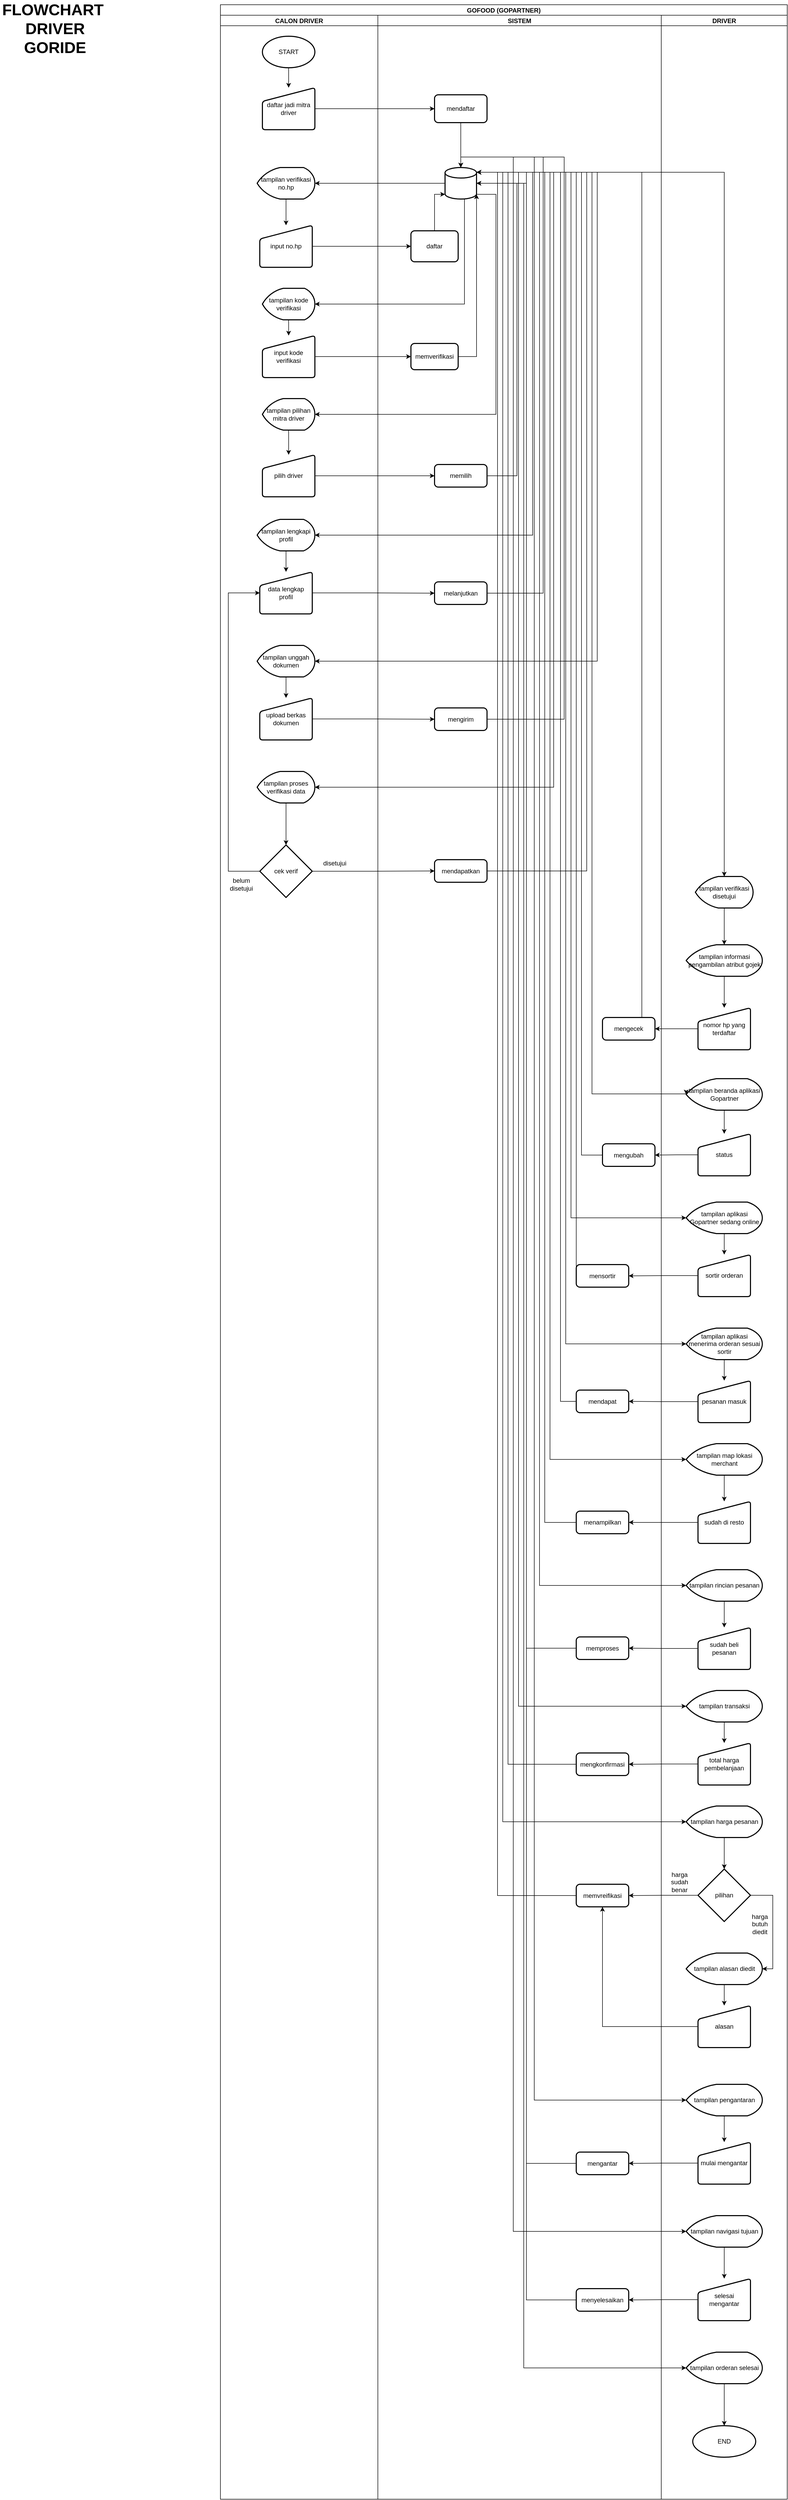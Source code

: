 <mxfile version="16.1.2" type="device"><diagram id="CfgPwhsb7QWg3WAqWouS" name="Page-1"><mxGraphModel dx="4096" dy="2512" grid="1" gridSize="10" guides="1" tooltips="1" connect="1" arrows="1" fold="1" page="1" pageScale="1" pageWidth="3300" pageHeight="4681" math="0" shadow="0"><root><mxCell id="0"/><mxCell id="1" parent="0"/><mxCell id="-7aNDHKkigIJopnCpvLP-1" value="FLOWCHART&amp;nbsp; DRIVER GORIDE" style="text;html=1;strokeColor=none;fillColor=none;align=center;verticalAlign=middle;whiteSpace=wrap;rounded=0;fontSize=30;fontStyle=1" parent="1" vertex="1"><mxGeometry x="30" y="30" width="210" height="90" as="geometry"/></mxCell><mxCell id="-7aNDHKkigIJopnCpvLP-2" value="GOFOOD (GOPARTNER)" style="swimlane;childLayout=stackLayout;resizeParent=1;resizeParentMax=0;startSize=20;" parent="1" vertex="1"><mxGeometry x="450" y="30" width="1080" height="4750" as="geometry"/></mxCell><mxCell id="-7aNDHKkigIJopnCpvLP-3" value="CALON DRIVER" style="swimlane;startSize=20;" parent="-7aNDHKkigIJopnCpvLP-2" vertex="1"><mxGeometry y="20" width="300" height="4730" as="geometry"/></mxCell><mxCell id="-7aNDHKkigIJopnCpvLP-4" style="edgeStyle=orthogonalEdgeStyle;rounded=0;orthogonalLoop=1;jettySize=auto;html=1;exitX=0.5;exitY=1;exitDx=0;exitDy=0;exitPerimeter=0;entryX=0.5;entryY=0;entryDx=0;entryDy=0;" parent="-7aNDHKkigIJopnCpvLP-3" source="-7aNDHKkigIJopnCpvLP-5" target="-7aNDHKkigIJopnCpvLP-6" edge="1"><mxGeometry relative="1" as="geometry"/></mxCell><mxCell id="-7aNDHKkigIJopnCpvLP-5" value="START" style="strokeWidth=2;html=1;shape=mxgraph.flowchart.start_1;whiteSpace=wrap;" parent="-7aNDHKkigIJopnCpvLP-3" vertex="1"><mxGeometry x="80" y="40" width="100" height="60" as="geometry"/></mxCell><mxCell id="-7aNDHKkigIJopnCpvLP-6" value="daftar jadi mitra driver" style="html=1;strokeWidth=2;shape=manualInput;whiteSpace=wrap;rounded=1;size=26;arcSize=11;" parent="-7aNDHKkigIJopnCpvLP-3" vertex="1"><mxGeometry x="80" y="138" width="100" height="80" as="geometry"/></mxCell><mxCell id="-7aNDHKkigIJopnCpvLP-7" style="edgeStyle=orthogonalEdgeStyle;rounded=0;orthogonalLoop=1;jettySize=auto;html=1;exitX=0.5;exitY=1;exitDx=0;exitDy=0;exitPerimeter=0;entryX=0.5;entryY=0;entryDx=0;entryDy=0;" parent="-7aNDHKkigIJopnCpvLP-3" source="-7aNDHKkigIJopnCpvLP-8" target="-7aNDHKkigIJopnCpvLP-9" edge="1"><mxGeometry relative="1" as="geometry"/></mxCell><mxCell id="-7aNDHKkigIJopnCpvLP-8" value="tampilan verifikasi no.hp" style="strokeWidth=2;html=1;shape=mxgraph.flowchart.display;whiteSpace=wrap;" parent="-7aNDHKkigIJopnCpvLP-3" vertex="1"><mxGeometry x="70" y="290" width="110" height="60" as="geometry"/></mxCell><mxCell id="-7aNDHKkigIJopnCpvLP-9" value="input no.hp" style="html=1;strokeWidth=2;shape=manualInput;whiteSpace=wrap;rounded=1;size=26;arcSize=11;" parent="-7aNDHKkigIJopnCpvLP-3" vertex="1"><mxGeometry x="75" y="400" width="100" height="80" as="geometry"/></mxCell><mxCell id="-7aNDHKkigIJopnCpvLP-10" style="edgeStyle=orthogonalEdgeStyle;rounded=0;orthogonalLoop=1;jettySize=auto;html=1;exitX=0.5;exitY=1;exitDx=0;exitDy=0;exitPerimeter=0;entryX=0.5;entryY=0;entryDx=0;entryDy=0;" parent="-7aNDHKkigIJopnCpvLP-3" source="-7aNDHKkigIJopnCpvLP-11" target="-7aNDHKkigIJopnCpvLP-12" edge="1"><mxGeometry relative="1" as="geometry"/></mxCell><mxCell id="-7aNDHKkigIJopnCpvLP-11" value="tampilan kode verifikasi" style="strokeWidth=2;html=1;shape=mxgraph.flowchart.display;whiteSpace=wrap;" parent="-7aNDHKkigIJopnCpvLP-3" vertex="1"><mxGeometry x="80" y="520" width="100" height="60" as="geometry"/></mxCell><mxCell id="-7aNDHKkigIJopnCpvLP-12" value="input kode verifikasi" style="html=1;strokeWidth=2;shape=manualInput;whiteSpace=wrap;rounded=1;size=26;arcSize=11;" parent="-7aNDHKkigIJopnCpvLP-3" vertex="1"><mxGeometry x="80" y="610" width="100" height="80" as="geometry"/></mxCell><mxCell id="-7aNDHKkigIJopnCpvLP-13" style="edgeStyle=orthogonalEdgeStyle;rounded=0;orthogonalLoop=1;jettySize=auto;html=1;exitX=0.5;exitY=1;exitDx=0;exitDy=0;exitPerimeter=0;entryX=0.5;entryY=0;entryDx=0;entryDy=0;" parent="-7aNDHKkigIJopnCpvLP-3" source="-7aNDHKkigIJopnCpvLP-14" target="-7aNDHKkigIJopnCpvLP-15" edge="1"><mxGeometry relative="1" as="geometry"/></mxCell><mxCell id="-7aNDHKkigIJopnCpvLP-14" value="tampilan pilihan mitra driver" style="strokeWidth=2;html=1;shape=mxgraph.flowchart.display;whiteSpace=wrap;" parent="-7aNDHKkigIJopnCpvLP-3" vertex="1"><mxGeometry x="80" y="730" width="100" height="60" as="geometry"/></mxCell><mxCell id="-7aNDHKkigIJopnCpvLP-15" value="pilih driver" style="html=1;strokeWidth=2;shape=manualInput;whiteSpace=wrap;rounded=1;size=26;arcSize=11;" parent="-7aNDHKkigIJopnCpvLP-3" vertex="1"><mxGeometry x="80" y="837" width="100" height="80" as="geometry"/></mxCell><mxCell id="-7aNDHKkigIJopnCpvLP-16" style="edgeStyle=orthogonalEdgeStyle;rounded=0;orthogonalLoop=1;jettySize=auto;html=1;exitX=0.5;exitY=1;exitDx=0;exitDy=0;exitPerimeter=0;entryX=0.5;entryY=0;entryDx=0;entryDy=0;" parent="-7aNDHKkigIJopnCpvLP-3" source="-7aNDHKkigIJopnCpvLP-17" target="-7aNDHKkigIJopnCpvLP-18" edge="1"><mxGeometry relative="1" as="geometry"/></mxCell><mxCell id="-7aNDHKkigIJopnCpvLP-17" value="tampilan lengkapi profil" style="strokeWidth=2;html=1;shape=mxgraph.flowchart.display;whiteSpace=wrap;" parent="-7aNDHKkigIJopnCpvLP-3" vertex="1"><mxGeometry x="70" y="960" width="110" height="60" as="geometry"/></mxCell><mxCell id="-7aNDHKkigIJopnCpvLP-18" value="data lengkap profil" style="html=1;strokeWidth=2;shape=manualInput;whiteSpace=wrap;rounded=1;size=26;arcSize=11;" parent="-7aNDHKkigIJopnCpvLP-3" vertex="1"><mxGeometry x="75" y="1060" width="100" height="80" as="geometry"/></mxCell><mxCell id="-7aNDHKkigIJopnCpvLP-19" style="edgeStyle=orthogonalEdgeStyle;rounded=0;orthogonalLoop=1;jettySize=auto;html=1;exitX=0.5;exitY=1;exitDx=0;exitDy=0;exitPerimeter=0;entryX=0.5;entryY=0;entryDx=0;entryDy=0;" parent="-7aNDHKkigIJopnCpvLP-3" source="-7aNDHKkigIJopnCpvLP-20" target="-7aNDHKkigIJopnCpvLP-22" edge="1"><mxGeometry relative="1" as="geometry"/></mxCell><mxCell id="-7aNDHKkigIJopnCpvLP-20" value="tampilan unggah dokumen" style="strokeWidth=2;html=1;shape=mxgraph.flowchart.display;whiteSpace=wrap;" parent="-7aNDHKkigIJopnCpvLP-3" vertex="1"><mxGeometry x="70" y="1200" width="110" height="60" as="geometry"/></mxCell><mxCell id="-7aNDHKkigIJopnCpvLP-22" value="upload berkas dokumen" style="html=1;strokeWidth=2;shape=manualInput;whiteSpace=wrap;rounded=1;size=26;arcSize=11;" parent="-7aNDHKkigIJopnCpvLP-3" vertex="1"><mxGeometry x="75" y="1300" width="100" height="80" as="geometry"/></mxCell><mxCell id="-7aNDHKkigIJopnCpvLP-27" style="edgeStyle=orthogonalEdgeStyle;rounded=0;orthogonalLoop=1;jettySize=auto;html=1;exitX=0.5;exitY=1;exitDx=0;exitDy=0;exitPerimeter=0;entryX=0.5;entryY=0;entryDx=0;entryDy=0;entryPerimeter=0;" parent="-7aNDHKkigIJopnCpvLP-3" source="-7aNDHKkigIJopnCpvLP-28" target="-7aNDHKkigIJopnCpvLP-31" edge="1"><mxGeometry relative="1" as="geometry"/></mxCell><mxCell id="-7aNDHKkigIJopnCpvLP-28" value="tampilan proses verifikasi data" style="strokeWidth=2;html=1;shape=mxgraph.flowchart.display;whiteSpace=wrap;" parent="-7aNDHKkigIJopnCpvLP-3" vertex="1"><mxGeometry x="70" y="1440" width="110" height="60" as="geometry"/></mxCell><mxCell id="-7aNDHKkigIJopnCpvLP-29" style="edgeStyle=orthogonalEdgeStyle;rounded=0;orthogonalLoop=1;jettySize=auto;html=1;exitX=0;exitY=0.5;exitDx=0;exitDy=0;exitPerimeter=0;entryX=0;entryY=0.5;entryDx=0;entryDy=0;" parent="-7aNDHKkigIJopnCpvLP-3" source="-7aNDHKkigIJopnCpvLP-31" target="-7aNDHKkigIJopnCpvLP-18" edge="1"><mxGeometry relative="1" as="geometry"><Array as="points"><mxPoint x="15" y="1630"/><mxPoint x="15" y="1100"/></Array></mxGeometry></mxCell><mxCell id="-7aNDHKkigIJopnCpvLP-31" value="cek verif" style="strokeWidth=2;html=1;shape=mxgraph.flowchart.decision;whiteSpace=wrap;" parent="-7aNDHKkigIJopnCpvLP-3" vertex="1"><mxGeometry x="75" y="1580" width="100" height="100" as="geometry"/></mxCell><mxCell id="-7aNDHKkigIJopnCpvLP-33" value="belum disetujui" style="text;html=1;strokeColor=none;fillColor=none;align=center;verticalAlign=middle;whiteSpace=wrap;rounded=0;" parent="-7aNDHKkigIJopnCpvLP-3" vertex="1"><mxGeometry x="10" y="1640" width="60" height="30" as="geometry"/></mxCell><mxCell id="-7aNDHKkigIJopnCpvLP-34" value="disetujui" style="text;html=1;strokeColor=none;fillColor=none;align=center;verticalAlign=middle;whiteSpace=wrap;rounded=0;" parent="-7aNDHKkigIJopnCpvLP-3" vertex="1"><mxGeometry x="188" y="1600" width="60" height="30" as="geometry"/></mxCell><mxCell id="-7aNDHKkigIJopnCpvLP-35" value="SISTEM" style="swimlane;startSize=20;" parent="-7aNDHKkigIJopnCpvLP-2" vertex="1"><mxGeometry x="300" y="20" width="540" height="4730" as="geometry"/></mxCell><mxCell id="-7aNDHKkigIJopnCpvLP-36" style="edgeStyle=orthogonalEdgeStyle;rounded=0;orthogonalLoop=1;jettySize=auto;html=1;exitX=0.5;exitY=1;exitDx=0;exitDy=0;entryX=0.5;entryY=0;entryDx=0;entryDy=0;entryPerimeter=0;" parent="-7aNDHKkigIJopnCpvLP-35" source="-7aNDHKkigIJopnCpvLP-37" target="-7aNDHKkigIJopnCpvLP-38" edge="1"><mxGeometry relative="1" as="geometry"/></mxCell><mxCell id="-7aNDHKkigIJopnCpvLP-37" value="mendaftar" style="rounded=1;whiteSpace=wrap;html=1;absoluteArcSize=1;arcSize=14;strokeWidth=2;" parent="-7aNDHKkigIJopnCpvLP-35" vertex="1"><mxGeometry x="108" y="151.5" width="100" height="53" as="geometry"/></mxCell><mxCell id="-7aNDHKkigIJopnCpvLP-38" value="" style="strokeWidth=2;html=1;shape=mxgraph.flowchart.database;whiteSpace=wrap;" parent="-7aNDHKkigIJopnCpvLP-35" vertex="1"><mxGeometry x="128" y="290" width="60" height="60" as="geometry"/></mxCell><mxCell id="-7aNDHKkigIJopnCpvLP-39" style="edgeStyle=orthogonalEdgeStyle;rounded=0;orthogonalLoop=1;jettySize=auto;html=1;exitX=0.5;exitY=0;exitDx=0;exitDy=0;entryX=0;entryY=0.85;entryDx=0;entryDy=0;entryPerimeter=0;" parent="-7aNDHKkigIJopnCpvLP-35" source="-7aNDHKkigIJopnCpvLP-40" target="-7aNDHKkigIJopnCpvLP-38" edge="1"><mxGeometry relative="1" as="geometry"/></mxCell><mxCell id="-7aNDHKkigIJopnCpvLP-40" value="daftar" style="rounded=1;whiteSpace=wrap;html=1;absoluteArcSize=1;arcSize=14;strokeWidth=2;" parent="-7aNDHKkigIJopnCpvLP-35" vertex="1"><mxGeometry x="63" y="410.5" width="90" height="59" as="geometry"/></mxCell><mxCell id="-7aNDHKkigIJopnCpvLP-41" style="edgeStyle=orthogonalEdgeStyle;rounded=0;orthogonalLoop=1;jettySize=auto;html=1;exitX=1;exitY=0.5;exitDx=0;exitDy=0;entryX=1;entryY=0.85;entryDx=0;entryDy=0;entryPerimeter=0;" parent="-7aNDHKkigIJopnCpvLP-35" source="-7aNDHKkigIJopnCpvLP-42" target="-7aNDHKkigIJopnCpvLP-38" edge="1"><mxGeometry relative="1" as="geometry"><Array as="points"><mxPoint x="188" y="650"/></Array></mxGeometry></mxCell><mxCell id="-7aNDHKkigIJopnCpvLP-42" value="memverifikasi" style="rounded=1;whiteSpace=wrap;html=1;absoluteArcSize=1;arcSize=14;strokeWidth=2;" parent="-7aNDHKkigIJopnCpvLP-35" vertex="1"><mxGeometry x="63" y="625" width="90" height="50" as="geometry"/></mxCell><mxCell id="-7aNDHKkigIJopnCpvLP-43" style="edgeStyle=orthogonalEdgeStyle;rounded=0;orthogonalLoop=1;jettySize=auto;html=1;exitX=1;exitY=0.5;exitDx=0;exitDy=0;entryX=1;entryY=0.5;entryDx=0;entryDy=0;entryPerimeter=0;" parent="-7aNDHKkigIJopnCpvLP-35" source="-7aNDHKkigIJopnCpvLP-44" target="-7aNDHKkigIJopnCpvLP-38" edge="1"><mxGeometry relative="1" as="geometry"><Array as="points"><mxPoint x="265" y="877"/><mxPoint x="265" y="320"/></Array></mxGeometry></mxCell><mxCell id="-7aNDHKkigIJopnCpvLP-44" value="memilih" style="rounded=1;whiteSpace=wrap;html=1;absoluteArcSize=1;arcSize=14;strokeWidth=2;" parent="-7aNDHKkigIJopnCpvLP-35" vertex="1"><mxGeometry x="108" y="855.5" width="100" height="43" as="geometry"/></mxCell><mxCell id="-7aNDHKkigIJopnCpvLP-45" style="edgeStyle=orthogonalEdgeStyle;rounded=0;orthogonalLoop=1;jettySize=auto;html=1;exitX=1;exitY=0.5;exitDx=0;exitDy=0;entryX=0.5;entryY=0;entryDx=0;entryDy=0;entryPerimeter=0;" parent="-7aNDHKkigIJopnCpvLP-35" source="-7aNDHKkigIJopnCpvLP-46" target="-7aNDHKkigIJopnCpvLP-38" edge="1"><mxGeometry relative="1" as="geometry"><Array as="points"><mxPoint x="315" y="1100"/><mxPoint x="315" y="270"/><mxPoint x="158" y="270"/></Array></mxGeometry></mxCell><mxCell id="-7aNDHKkigIJopnCpvLP-46" value="melanjutkan" style="rounded=1;whiteSpace=wrap;html=1;absoluteArcSize=1;arcSize=14;strokeWidth=2;" parent="-7aNDHKkigIJopnCpvLP-35" vertex="1"><mxGeometry x="108" y="1079" width="100" height="43" as="geometry"/></mxCell><mxCell id="-7aNDHKkigIJopnCpvLP-47" style="edgeStyle=orthogonalEdgeStyle;rounded=0;orthogonalLoop=1;jettySize=auto;html=1;exitX=1;exitY=0.5;exitDx=0;exitDy=0;entryX=0.5;entryY=0;entryDx=0;entryDy=0;entryPerimeter=0;" parent="-7aNDHKkigIJopnCpvLP-35" source="-7aNDHKkigIJopnCpvLP-48" target="-7aNDHKkigIJopnCpvLP-38" edge="1"><mxGeometry relative="1" as="geometry"><Array as="points"><mxPoint x="355" y="1341"/><mxPoint x="355" y="270"/><mxPoint x="158" y="270"/></Array></mxGeometry></mxCell><mxCell id="-7aNDHKkigIJopnCpvLP-48" value="mengirim" style="rounded=1;whiteSpace=wrap;html=1;absoluteArcSize=1;arcSize=14;strokeWidth=2;" parent="-7aNDHKkigIJopnCpvLP-35" vertex="1"><mxGeometry x="108" y="1319" width="100" height="43" as="geometry"/></mxCell><mxCell id="-7aNDHKkigIJopnCpvLP-73" style="edgeStyle=orthogonalEdgeStyle;rounded=0;orthogonalLoop=1;jettySize=auto;html=1;exitX=1;exitY=0.5;exitDx=0;exitDy=0;entryX=1;entryY=0.15;entryDx=0;entryDy=0;entryPerimeter=0;" parent="-7aNDHKkigIJopnCpvLP-35" source="-7aNDHKkigIJopnCpvLP-71" target="-7aNDHKkigIJopnCpvLP-38" edge="1"><mxGeometry relative="1" as="geometry"><Array as="points"><mxPoint x="398" y="1630"/><mxPoint x="398" y="299"/></Array></mxGeometry></mxCell><mxCell id="-7aNDHKkigIJopnCpvLP-71" value="mendapatkan" style="rounded=1;whiteSpace=wrap;html=1;absoluteArcSize=1;arcSize=14;strokeWidth=2;" parent="-7aNDHKkigIJopnCpvLP-35" vertex="1"><mxGeometry x="108" y="1608" width="100" height="43" as="geometry"/></mxCell><mxCell id="xT52DXYrDriHv1W44bhL-7" style="edgeStyle=orthogonalEdgeStyle;rounded=0;orthogonalLoop=1;jettySize=auto;html=1;exitX=0.75;exitY=0;exitDx=0;exitDy=0;entryX=1;entryY=0.15;entryDx=0;entryDy=0;entryPerimeter=0;" edge="1" parent="-7aNDHKkigIJopnCpvLP-35" source="xT52DXYrDriHv1W44bhL-5" target="-7aNDHKkigIJopnCpvLP-38"><mxGeometry relative="1" as="geometry"><Array as="points"><mxPoint x="503" y="299"/></Array></mxGeometry></mxCell><mxCell id="xT52DXYrDriHv1W44bhL-5" value="mengecek" style="rounded=1;whiteSpace=wrap;html=1;absoluteArcSize=1;arcSize=14;strokeWidth=2;" vertex="1" parent="-7aNDHKkigIJopnCpvLP-35"><mxGeometry x="428" y="1908.5" width="100" height="43" as="geometry"/></mxCell><mxCell id="xT52DXYrDriHv1W44bhL-16" style="edgeStyle=orthogonalEdgeStyle;rounded=0;orthogonalLoop=1;jettySize=auto;html=1;exitX=0;exitY=0.5;exitDx=0;exitDy=0;entryX=1;entryY=0.15;entryDx=0;entryDy=0;entryPerimeter=0;" edge="1" parent="-7aNDHKkigIJopnCpvLP-35" source="xT52DXYrDriHv1W44bhL-14" target="-7aNDHKkigIJopnCpvLP-38"><mxGeometry relative="1" as="geometry"><Array as="points"><mxPoint x="388" y="2171"/><mxPoint x="388" y="299"/></Array></mxGeometry></mxCell><mxCell id="xT52DXYrDriHv1W44bhL-14" value="mengubah" style="rounded=1;whiteSpace=wrap;html=1;absoluteArcSize=1;arcSize=14;strokeWidth=2;" vertex="1" parent="-7aNDHKkigIJopnCpvLP-35"><mxGeometry x="428" y="2149" width="100" height="43" as="geometry"/></mxCell><mxCell id="xT52DXYrDriHv1W44bhL-26" style="edgeStyle=orthogonalEdgeStyle;rounded=0;orthogonalLoop=1;jettySize=auto;html=1;exitX=0;exitY=0.5;exitDx=0;exitDy=0;entryX=1;entryY=0.15;entryDx=0;entryDy=0;entryPerimeter=0;" edge="1" parent="-7aNDHKkigIJopnCpvLP-35" source="xT52DXYrDriHv1W44bhL-24" target="-7aNDHKkigIJopnCpvLP-38"><mxGeometry relative="1" as="geometry"><Array as="points"><mxPoint x="378" y="299"/></Array></mxGeometry></mxCell><mxCell id="xT52DXYrDriHv1W44bhL-24" value="mensortir" style="rounded=1;whiteSpace=wrap;html=1;absoluteArcSize=1;arcSize=14;strokeWidth=2;" vertex="1" parent="-7aNDHKkigIJopnCpvLP-35"><mxGeometry x="378" y="2379" width="100" height="43" as="geometry"/></mxCell><mxCell id="xT52DXYrDriHv1W44bhL-33" style="edgeStyle=orthogonalEdgeStyle;rounded=0;orthogonalLoop=1;jettySize=auto;html=1;exitX=0;exitY=0.5;exitDx=0;exitDy=0;entryX=1;entryY=0.15;entryDx=0;entryDy=0;entryPerimeter=0;" edge="1" parent="-7aNDHKkigIJopnCpvLP-35" source="xT52DXYrDriHv1W44bhL-31" target="-7aNDHKkigIJopnCpvLP-38"><mxGeometry relative="1" as="geometry"><Array as="points"><mxPoint x="348" y="2639"/><mxPoint x="348" y="299"/></Array></mxGeometry></mxCell><mxCell id="xT52DXYrDriHv1W44bhL-31" value="mendapat" style="rounded=1;whiteSpace=wrap;html=1;absoluteArcSize=1;arcSize=14;strokeWidth=2;" vertex="1" parent="-7aNDHKkigIJopnCpvLP-35"><mxGeometry x="378" y="2618" width="100" height="43" as="geometry"/></mxCell><mxCell id="xT52DXYrDriHv1W44bhL-41" style="edgeStyle=orthogonalEdgeStyle;rounded=0;orthogonalLoop=1;jettySize=auto;html=1;exitX=0;exitY=0.5;exitDx=0;exitDy=0;entryX=1;entryY=0.15;entryDx=0;entryDy=0;entryPerimeter=0;" edge="1" parent="-7aNDHKkigIJopnCpvLP-35" source="xT52DXYrDriHv1W44bhL-39" target="-7aNDHKkigIJopnCpvLP-38"><mxGeometry relative="1" as="geometry"><Array as="points"><mxPoint x="318" y="2870"/><mxPoint x="318" y="299"/></Array></mxGeometry></mxCell><mxCell id="xT52DXYrDriHv1W44bhL-39" value="menampilkan" style="rounded=1;whiteSpace=wrap;html=1;absoluteArcSize=1;arcSize=14;strokeWidth=2;" vertex="1" parent="-7aNDHKkigIJopnCpvLP-35"><mxGeometry x="378" y="2848.5" width="100" height="43" as="geometry"/></mxCell><mxCell id="xT52DXYrDriHv1W44bhL-48" style="edgeStyle=orthogonalEdgeStyle;rounded=0;orthogonalLoop=1;jettySize=auto;html=1;exitX=0;exitY=0.5;exitDx=0;exitDy=0;entryX=1;entryY=0.15;entryDx=0;entryDy=0;entryPerimeter=0;" edge="1" parent="-7aNDHKkigIJopnCpvLP-35" source="xT52DXYrDriHv1W44bhL-46" target="-7aNDHKkigIJopnCpvLP-38"><mxGeometry relative="1" as="geometry"/></mxCell><mxCell id="xT52DXYrDriHv1W44bhL-46" value="memproses" style="rounded=1;whiteSpace=wrap;html=1;absoluteArcSize=1;arcSize=14;strokeWidth=2;" vertex="1" parent="-7aNDHKkigIJopnCpvLP-35"><mxGeometry x="378" y="3088" width="100" height="43" as="geometry"/></mxCell><mxCell id="xT52DXYrDriHv1W44bhL-54" style="edgeStyle=orthogonalEdgeStyle;rounded=0;orthogonalLoop=1;jettySize=auto;html=1;exitX=0;exitY=0.5;exitDx=0;exitDy=0;entryX=1;entryY=0.15;entryDx=0;entryDy=0;entryPerimeter=0;" edge="1" parent="-7aNDHKkigIJopnCpvLP-35" source="xT52DXYrDriHv1W44bhL-52" target="-7aNDHKkigIJopnCpvLP-38"><mxGeometry relative="1" as="geometry"><Array as="points"><mxPoint x="248" y="3331"/><mxPoint x="248" y="299"/></Array></mxGeometry></mxCell><mxCell id="xT52DXYrDriHv1W44bhL-52" value="mengkonfirmasi" style="rounded=1;whiteSpace=wrap;html=1;absoluteArcSize=1;arcSize=14;strokeWidth=2;" vertex="1" parent="-7aNDHKkigIJopnCpvLP-35"><mxGeometry x="378" y="3309" width="100" height="43" as="geometry"/></mxCell><mxCell id="xT52DXYrDriHv1W44bhL-72" style="edgeStyle=orthogonalEdgeStyle;shape=connector;rounded=0;orthogonalLoop=1;jettySize=auto;html=1;exitX=0;exitY=0.5;exitDx=0;exitDy=0;entryX=1;entryY=0.15;entryDx=0;entryDy=0;entryPerimeter=0;labelBackgroundColor=default;fontFamily=Helvetica;fontSize=11;fontColor=default;endArrow=classic;strokeColor=default;" edge="1" parent="-7aNDHKkigIJopnCpvLP-35" source="xT52DXYrDriHv1W44bhL-61" target="-7aNDHKkigIJopnCpvLP-38"><mxGeometry relative="1" as="geometry"><Array as="points"><mxPoint x="228" y="3581"/><mxPoint x="228" y="299"/></Array></mxGeometry></mxCell><mxCell id="xT52DXYrDriHv1W44bhL-61" value="memvreifikasi" style="rounded=1;whiteSpace=wrap;html=1;absoluteArcSize=1;arcSize=14;strokeWidth=2;" vertex="1" parent="-7aNDHKkigIJopnCpvLP-35"><mxGeometry x="378" y="3559" width="100" height="43" as="geometry"/></mxCell><mxCell id="xT52DXYrDriHv1W44bhL-79" style="edgeStyle=orthogonalEdgeStyle;shape=connector;rounded=0;orthogonalLoop=1;jettySize=auto;html=1;exitX=0;exitY=0.5;exitDx=0;exitDy=0;entryX=1;entryY=0.15;entryDx=0;entryDy=0;entryPerimeter=0;labelBackgroundColor=default;fontFamily=Helvetica;fontSize=11;fontColor=default;endArrow=classic;strokeColor=default;" edge="1" parent="-7aNDHKkigIJopnCpvLP-35" source="xT52DXYrDriHv1W44bhL-77" target="-7aNDHKkigIJopnCpvLP-38"><mxGeometry relative="1" as="geometry"/></mxCell><mxCell id="xT52DXYrDriHv1W44bhL-77" value="mengantar" style="rounded=1;whiteSpace=wrap;html=1;absoluteArcSize=1;arcSize=14;strokeWidth=2;" vertex="1" parent="-7aNDHKkigIJopnCpvLP-35"><mxGeometry x="378" y="4069" width="100" height="43" as="geometry"/></mxCell><mxCell id="xT52DXYrDriHv1W44bhL-87" style="edgeStyle=orthogonalEdgeStyle;shape=connector;rounded=0;orthogonalLoop=1;jettySize=auto;html=1;exitX=0;exitY=0.5;exitDx=0;exitDy=0;entryX=1;entryY=0.5;entryDx=0;entryDy=0;entryPerimeter=0;labelBackgroundColor=default;fontFamily=Helvetica;fontSize=11;fontColor=default;endArrow=classic;strokeColor=default;" edge="1" parent="-7aNDHKkigIJopnCpvLP-35" source="xT52DXYrDriHv1W44bhL-85" target="-7aNDHKkigIJopnCpvLP-38"><mxGeometry relative="1" as="geometry"/></mxCell><mxCell id="xT52DXYrDriHv1W44bhL-85" value="menyelesaikan" style="rounded=1;whiteSpace=wrap;html=1;absoluteArcSize=1;arcSize=14;strokeWidth=2;" vertex="1" parent="-7aNDHKkigIJopnCpvLP-35"><mxGeometry x="378" y="4329" width="100" height="43" as="geometry"/></mxCell><mxCell id="-7aNDHKkigIJopnCpvLP-51" value="DRIVER" style="swimlane;startSize=20;" parent="-7aNDHKkigIJopnCpvLP-2" vertex="1"><mxGeometry x="840" y="20" width="240" height="4730" as="geometry"/></mxCell><mxCell id="-7aNDHKkigIJopnCpvLP-75" style="edgeStyle=orthogonalEdgeStyle;rounded=0;orthogonalLoop=1;jettySize=auto;html=1;exitX=0.5;exitY=1;exitDx=0;exitDy=0;exitPerimeter=0;entryX=0.5;entryY=0;entryDx=0;entryDy=0;entryPerimeter=0;" parent="-7aNDHKkigIJopnCpvLP-51" source="-7aNDHKkigIJopnCpvLP-54" target="-7aNDHKkigIJopnCpvLP-74" edge="1"><mxGeometry relative="1" as="geometry"/></mxCell><mxCell id="-7aNDHKkigIJopnCpvLP-54" value="tampilan verifikasi disetujui" style="strokeWidth=2;html=1;shape=mxgraph.flowchart.display;whiteSpace=wrap;" parent="-7aNDHKkigIJopnCpvLP-51" vertex="1"><mxGeometry x="65" y="1640" width="110" height="60" as="geometry"/></mxCell><mxCell id="-7aNDHKkigIJopnCpvLP-77" style="edgeStyle=orthogonalEdgeStyle;rounded=0;orthogonalLoop=1;jettySize=auto;html=1;exitX=0.5;exitY=1;exitDx=0;exitDy=0;exitPerimeter=0;entryX=0.5;entryY=0;entryDx=0;entryDy=0;" parent="-7aNDHKkigIJopnCpvLP-51" source="-7aNDHKkigIJopnCpvLP-74" target="xT52DXYrDriHv1W44bhL-4" edge="1"><mxGeometry relative="1" as="geometry"><mxPoint x="120" y="1901" as="targetPoint"/></mxGeometry></mxCell><mxCell id="-7aNDHKkigIJopnCpvLP-74" value="tampilan informasi pengambilan atribut gojek" style="strokeWidth=2;html=1;shape=mxgraph.flowchart.display;whiteSpace=wrap;" parent="-7aNDHKkigIJopnCpvLP-51" vertex="1"><mxGeometry x="47.5" y="1770" width="145" height="60" as="geometry"/></mxCell><mxCell id="xT52DXYrDriHv1W44bhL-4" value="nomor hp yang terdaftar" style="html=1;strokeWidth=2;shape=manualInput;whiteSpace=wrap;rounded=1;size=26;arcSize=11;" vertex="1" parent="-7aNDHKkigIJopnCpvLP-51"><mxGeometry x="70" y="1890" width="100" height="80" as="geometry"/></mxCell><mxCell id="xT52DXYrDriHv1W44bhL-13" style="edgeStyle=orthogonalEdgeStyle;rounded=0;orthogonalLoop=1;jettySize=auto;html=1;exitX=0.5;exitY=1;exitDx=0;exitDy=0;exitPerimeter=0;entryX=0.5;entryY=0;entryDx=0;entryDy=0;" edge="1" parent="-7aNDHKkigIJopnCpvLP-51" source="xT52DXYrDriHv1W44bhL-9" target="xT52DXYrDriHv1W44bhL-11"><mxGeometry relative="1" as="geometry"/></mxCell><mxCell id="xT52DXYrDriHv1W44bhL-9" value="tampilan beranda aplikasi Gopartner" style="strokeWidth=2;html=1;shape=mxgraph.flowchart.display;whiteSpace=wrap;" vertex="1" parent="-7aNDHKkigIJopnCpvLP-51"><mxGeometry x="47.5" y="2025" width="145" height="60" as="geometry"/></mxCell><mxCell id="xT52DXYrDriHv1W44bhL-11" value="status" style="html=1;strokeWidth=2;shape=manualInput;whiteSpace=wrap;rounded=1;size=26;arcSize=11;" vertex="1" parent="-7aNDHKkigIJopnCpvLP-51"><mxGeometry x="70" y="2130" width="100" height="80" as="geometry"/></mxCell><mxCell id="xT52DXYrDriHv1W44bhL-20" style="edgeStyle=orthogonalEdgeStyle;rounded=0;orthogonalLoop=1;jettySize=auto;html=1;exitX=0.5;exitY=1;exitDx=0;exitDy=0;exitPerimeter=0;entryX=0.5;entryY=0;entryDx=0;entryDy=0;" edge="1" parent="-7aNDHKkigIJopnCpvLP-51" source="xT52DXYrDriHv1W44bhL-18" target="xT52DXYrDriHv1W44bhL-19"><mxGeometry relative="1" as="geometry"/></mxCell><mxCell id="xT52DXYrDriHv1W44bhL-18" value="tampilan aplikasi Gopartner sedang online" style="strokeWidth=2;html=1;shape=mxgraph.flowchart.display;whiteSpace=wrap;" vertex="1" parent="-7aNDHKkigIJopnCpvLP-51"><mxGeometry x="47.5" y="2260" width="145" height="60" as="geometry"/></mxCell><mxCell id="xT52DXYrDriHv1W44bhL-19" value="sortir orderan" style="html=1;strokeWidth=2;shape=manualInput;whiteSpace=wrap;rounded=1;size=26;arcSize=11;" vertex="1" parent="-7aNDHKkigIJopnCpvLP-51"><mxGeometry x="70" y="2360" width="100" height="80" as="geometry"/></mxCell><mxCell id="xT52DXYrDriHv1W44bhL-30" style="edgeStyle=orthogonalEdgeStyle;rounded=0;orthogonalLoop=1;jettySize=auto;html=1;exitX=0.5;exitY=1;exitDx=0;exitDy=0;exitPerimeter=0;entryX=0.5;entryY=0;entryDx=0;entryDy=0;" edge="1" parent="-7aNDHKkigIJopnCpvLP-51" source="xT52DXYrDriHv1W44bhL-28" target="xT52DXYrDriHv1W44bhL-29"><mxGeometry relative="1" as="geometry"/></mxCell><mxCell id="xT52DXYrDriHv1W44bhL-28" value="tampilan aplikasi menerima orderan sesuai sortir" style="strokeWidth=2;html=1;shape=mxgraph.flowchart.display;whiteSpace=wrap;" vertex="1" parent="-7aNDHKkigIJopnCpvLP-51"><mxGeometry x="47.5" y="2500" width="145" height="60" as="geometry"/></mxCell><mxCell id="xT52DXYrDriHv1W44bhL-29" value="pesanan masuk" style="html=1;strokeWidth=2;shape=manualInput;whiteSpace=wrap;rounded=1;size=26;arcSize=11;" vertex="1" parent="-7aNDHKkigIJopnCpvLP-51"><mxGeometry x="70" y="2600" width="100" height="80" as="geometry"/></mxCell><mxCell id="xT52DXYrDriHv1W44bhL-38" style="edgeStyle=orthogonalEdgeStyle;rounded=0;orthogonalLoop=1;jettySize=auto;html=1;exitX=0.5;exitY=1;exitDx=0;exitDy=0;exitPerimeter=0;entryX=0.5;entryY=0;entryDx=0;entryDy=0;" edge="1" parent="-7aNDHKkigIJopnCpvLP-51" source="xT52DXYrDriHv1W44bhL-35" target="xT52DXYrDriHv1W44bhL-37"><mxGeometry relative="1" as="geometry"/></mxCell><mxCell id="xT52DXYrDriHv1W44bhL-35" value="tampilan map lokasi merchant" style="strokeWidth=2;html=1;shape=mxgraph.flowchart.display;whiteSpace=wrap;" vertex="1" parent="-7aNDHKkigIJopnCpvLP-51"><mxGeometry x="47.5" y="2720" width="145" height="60" as="geometry"/></mxCell><mxCell id="xT52DXYrDriHv1W44bhL-37" value="sudah di resto" style="html=1;strokeWidth=2;shape=manualInput;whiteSpace=wrap;rounded=1;size=26;arcSize=11;" vertex="1" parent="-7aNDHKkigIJopnCpvLP-51"><mxGeometry x="70" y="2830" width="100" height="80" as="geometry"/></mxCell><mxCell id="xT52DXYrDriHv1W44bhL-45" style="edgeStyle=orthogonalEdgeStyle;rounded=0;orthogonalLoop=1;jettySize=auto;html=1;exitX=0.5;exitY=1;exitDx=0;exitDy=0;exitPerimeter=0;entryX=0.5;entryY=0;entryDx=0;entryDy=0;" edge="1" parent="-7aNDHKkigIJopnCpvLP-51" source="xT52DXYrDriHv1W44bhL-43" target="xT52DXYrDriHv1W44bhL-44"><mxGeometry relative="1" as="geometry"/></mxCell><mxCell id="xT52DXYrDriHv1W44bhL-43" value="tampilan rincian pesanan" style="strokeWidth=2;html=1;shape=mxgraph.flowchart.display;whiteSpace=wrap;" vertex="1" parent="-7aNDHKkigIJopnCpvLP-51"><mxGeometry x="47.5" y="2960" width="145" height="60" as="geometry"/></mxCell><mxCell id="xT52DXYrDriHv1W44bhL-44" value="sudah beli pesanan" style="html=1;strokeWidth=2;shape=manualInput;whiteSpace=wrap;rounded=1;size=26;arcSize=11;" vertex="1" parent="-7aNDHKkigIJopnCpvLP-51"><mxGeometry x="70" y="3070" width="100" height="80" as="geometry"/></mxCell><mxCell id="xT52DXYrDriHv1W44bhL-57" style="edgeStyle=orthogonalEdgeStyle;rounded=0;orthogonalLoop=1;jettySize=auto;html=1;exitX=0.5;exitY=1;exitDx=0;exitDy=0;exitPerimeter=0;entryX=0.5;entryY=0;entryDx=0;entryDy=0;" edge="1" parent="-7aNDHKkigIJopnCpvLP-51" source="xT52DXYrDriHv1W44bhL-50" target="xT52DXYrDriHv1W44bhL-51"><mxGeometry relative="1" as="geometry"/></mxCell><mxCell id="xT52DXYrDriHv1W44bhL-50" value="tampilan transaksi" style="strokeWidth=2;html=1;shape=mxgraph.flowchart.display;whiteSpace=wrap;" vertex="1" parent="-7aNDHKkigIJopnCpvLP-51"><mxGeometry x="47.5" y="3190" width="145" height="60" as="geometry"/></mxCell><mxCell id="xT52DXYrDriHv1W44bhL-51" value="total harga pembelanjaan" style="html=1;strokeWidth=2;shape=manualInput;whiteSpace=wrap;rounded=1;size=26;arcSize=11;" vertex="1" parent="-7aNDHKkigIJopnCpvLP-51"><mxGeometry x="70" y="3290" width="100" height="80" as="geometry"/></mxCell><mxCell id="xT52DXYrDriHv1W44bhL-60" style="edgeStyle=orthogonalEdgeStyle;rounded=0;orthogonalLoop=1;jettySize=auto;html=1;exitX=0.5;exitY=1;exitDx=0;exitDy=0;exitPerimeter=0;entryX=0.5;entryY=0;entryDx=0;entryDy=0;entryPerimeter=0;" edge="1" parent="-7aNDHKkigIJopnCpvLP-51" source="xT52DXYrDriHv1W44bhL-56" target="xT52DXYrDriHv1W44bhL-59"><mxGeometry relative="1" as="geometry"/></mxCell><mxCell id="xT52DXYrDriHv1W44bhL-56" value="tampilan harga pesanan" style="strokeWidth=2;html=1;shape=mxgraph.flowchart.display;whiteSpace=wrap;" vertex="1" parent="-7aNDHKkigIJopnCpvLP-51"><mxGeometry x="47.5" y="3410" width="145" height="60" as="geometry"/></mxCell><mxCell id="xT52DXYrDriHv1W44bhL-65" style="edgeStyle=orthogonalEdgeStyle;rounded=0;orthogonalLoop=1;jettySize=auto;html=1;exitX=1;exitY=0.5;exitDx=0;exitDy=0;exitPerimeter=0;entryX=1;entryY=0.5;entryDx=0;entryDy=0;entryPerimeter=0;" edge="1" parent="-7aNDHKkigIJopnCpvLP-51" source="xT52DXYrDriHv1W44bhL-59" target="xT52DXYrDriHv1W44bhL-64"><mxGeometry relative="1" as="geometry"/></mxCell><mxCell id="xT52DXYrDriHv1W44bhL-59" value="pilihan" style="strokeWidth=2;html=1;shape=mxgraph.flowchart.decision;whiteSpace=wrap;" vertex="1" parent="-7aNDHKkigIJopnCpvLP-51"><mxGeometry x="70" y="3530" width="100" height="100" as="geometry"/></mxCell><mxCell id="xT52DXYrDriHv1W44bhL-63" value="harga sudah benar" style="text;html=1;strokeColor=none;fillColor=none;align=center;verticalAlign=middle;whiteSpace=wrap;rounded=0;" vertex="1" parent="-7aNDHKkigIJopnCpvLP-51"><mxGeometry x="5" y="3540" width="60" height="30" as="geometry"/></mxCell><mxCell id="xT52DXYrDriHv1W44bhL-70" style="edgeStyle=orthogonalEdgeStyle;rounded=0;orthogonalLoop=1;jettySize=auto;html=1;exitX=0.5;exitY=1;exitDx=0;exitDy=0;exitPerimeter=0;entryX=0.5;entryY=0;entryDx=0;entryDy=0;" edge="1" parent="-7aNDHKkigIJopnCpvLP-51" source="xT52DXYrDriHv1W44bhL-64" target="xT52DXYrDriHv1W44bhL-67"><mxGeometry relative="1" as="geometry"/></mxCell><mxCell id="xT52DXYrDriHv1W44bhL-64" value="tampilan alasan diedit" style="strokeWidth=2;html=1;shape=mxgraph.flowchart.display;whiteSpace=wrap;" vertex="1" parent="-7aNDHKkigIJopnCpvLP-51"><mxGeometry x="47.5" y="3690" width="145" height="60" as="geometry"/></mxCell><mxCell id="xT52DXYrDriHv1W44bhL-66" value="harga butuh diedit" style="text;html=1;strokeColor=none;fillColor=none;align=center;verticalAlign=middle;whiteSpace=wrap;rounded=0;" vertex="1" parent="-7aNDHKkigIJopnCpvLP-51"><mxGeometry x="158" y="3620" width="60" height="30" as="geometry"/></mxCell><mxCell id="xT52DXYrDriHv1W44bhL-67" value="alasan" style="html=1;strokeWidth=2;shape=manualInput;whiteSpace=wrap;rounded=1;size=26;arcSize=11;" vertex="1" parent="-7aNDHKkigIJopnCpvLP-51"><mxGeometry x="70" y="3790" width="100" height="80" as="geometry"/></mxCell><mxCell id="xT52DXYrDriHv1W44bhL-76" style="edgeStyle=orthogonalEdgeStyle;shape=connector;rounded=0;orthogonalLoop=1;jettySize=auto;html=1;exitX=0.5;exitY=1;exitDx=0;exitDy=0;exitPerimeter=0;entryX=0.5;entryY=0;entryDx=0;entryDy=0;labelBackgroundColor=default;fontFamily=Helvetica;fontSize=11;fontColor=default;endArrow=classic;strokeColor=default;" edge="1" parent="-7aNDHKkigIJopnCpvLP-51" source="xT52DXYrDriHv1W44bhL-74" target="xT52DXYrDriHv1W44bhL-75"><mxGeometry relative="1" as="geometry"/></mxCell><mxCell id="xT52DXYrDriHv1W44bhL-74" value="tampilan pengantaran" style="strokeWidth=2;html=1;shape=mxgraph.flowchart.display;whiteSpace=wrap;" vertex="1" parent="-7aNDHKkigIJopnCpvLP-51"><mxGeometry x="47.5" y="3940" width="145" height="60" as="geometry"/></mxCell><mxCell id="xT52DXYrDriHv1W44bhL-75" value="mulai mengantar" style="html=1;strokeWidth=2;shape=manualInput;whiteSpace=wrap;rounded=1;size=26;arcSize=11;" vertex="1" parent="-7aNDHKkigIJopnCpvLP-51"><mxGeometry x="70" y="4050" width="100" height="80" as="geometry"/></mxCell><mxCell id="xT52DXYrDriHv1W44bhL-84" style="edgeStyle=orthogonalEdgeStyle;shape=connector;rounded=0;orthogonalLoop=1;jettySize=auto;html=1;exitX=0.5;exitY=1;exitDx=0;exitDy=0;exitPerimeter=0;entryX=0.5;entryY=0;entryDx=0;entryDy=0;labelBackgroundColor=default;fontFamily=Helvetica;fontSize=11;fontColor=default;endArrow=classic;strokeColor=default;" edge="1" parent="-7aNDHKkigIJopnCpvLP-51" source="xT52DXYrDriHv1W44bhL-81" target="xT52DXYrDriHv1W44bhL-83"><mxGeometry relative="1" as="geometry"/></mxCell><mxCell id="xT52DXYrDriHv1W44bhL-81" value="tampilan navigasi tujuan" style="strokeWidth=2;html=1;shape=mxgraph.flowchart.display;whiteSpace=wrap;" vertex="1" parent="-7aNDHKkigIJopnCpvLP-51"><mxGeometry x="47.5" y="4190" width="145" height="60" as="geometry"/></mxCell><mxCell id="xT52DXYrDriHv1W44bhL-83" value="selesai mengantar" style="html=1;strokeWidth=2;shape=manualInput;whiteSpace=wrap;rounded=1;size=26;arcSize=11;" vertex="1" parent="-7aNDHKkigIJopnCpvLP-51"><mxGeometry x="70" y="4310" width="100" height="80" as="geometry"/></mxCell><mxCell id="xT52DXYrDriHv1W44bhL-91" value="" style="edgeStyle=orthogonalEdgeStyle;shape=connector;rounded=0;orthogonalLoop=1;jettySize=auto;html=1;labelBackgroundColor=default;fontFamily=Helvetica;fontSize=11;fontColor=default;endArrow=classic;strokeColor=default;" edge="1" parent="-7aNDHKkigIJopnCpvLP-51" source="xT52DXYrDriHv1W44bhL-89" target="xT52DXYrDriHv1W44bhL-90"><mxGeometry relative="1" as="geometry"/></mxCell><mxCell id="xT52DXYrDriHv1W44bhL-89" value="tampilan orderan selesai" style="strokeWidth=2;html=1;shape=mxgraph.flowchart.display;whiteSpace=wrap;" vertex="1" parent="-7aNDHKkigIJopnCpvLP-51"><mxGeometry x="47.5" y="4450" width="145" height="60" as="geometry"/></mxCell><mxCell id="xT52DXYrDriHv1W44bhL-90" value="END" style="ellipse;whiteSpace=wrap;html=1;strokeWidth=2;" vertex="1" parent="-7aNDHKkigIJopnCpvLP-51"><mxGeometry x="60" y="4590" width="120" height="60" as="geometry"/></mxCell><mxCell id="-7aNDHKkigIJopnCpvLP-55" style="edgeStyle=orthogonalEdgeStyle;rounded=0;orthogonalLoop=1;jettySize=auto;html=1;exitX=1;exitY=0.5;exitDx=0;exitDy=0;entryX=0;entryY=0.5;entryDx=0;entryDy=0;" parent="-7aNDHKkigIJopnCpvLP-2" source="-7aNDHKkigIJopnCpvLP-6" target="-7aNDHKkigIJopnCpvLP-37" edge="1"><mxGeometry relative="1" as="geometry"/></mxCell><mxCell id="-7aNDHKkigIJopnCpvLP-56" style="edgeStyle=orthogonalEdgeStyle;rounded=0;orthogonalLoop=1;jettySize=auto;html=1;exitX=0;exitY=0.5;exitDx=0;exitDy=0;exitPerimeter=0;entryX=1;entryY=0.5;entryDx=0;entryDy=0;entryPerimeter=0;" parent="-7aNDHKkigIJopnCpvLP-2" source="-7aNDHKkigIJopnCpvLP-38" target="-7aNDHKkigIJopnCpvLP-8" edge="1"><mxGeometry relative="1" as="geometry"/></mxCell><mxCell id="-7aNDHKkigIJopnCpvLP-57" style="edgeStyle=orthogonalEdgeStyle;rounded=0;orthogonalLoop=1;jettySize=auto;html=1;exitX=1;exitY=0.5;exitDx=0;exitDy=0;entryX=0;entryY=0.5;entryDx=0;entryDy=0;" parent="-7aNDHKkigIJopnCpvLP-2" source="-7aNDHKkigIJopnCpvLP-9" target="-7aNDHKkigIJopnCpvLP-40" edge="1"><mxGeometry relative="1" as="geometry"/></mxCell><mxCell id="-7aNDHKkigIJopnCpvLP-58" style="edgeStyle=orthogonalEdgeStyle;rounded=0;orthogonalLoop=1;jettySize=auto;html=1;exitX=0.5;exitY=1;exitDx=0;exitDy=0;exitPerimeter=0;entryX=1;entryY=0.5;entryDx=0;entryDy=0;entryPerimeter=0;" parent="-7aNDHKkigIJopnCpvLP-2" source="-7aNDHKkigIJopnCpvLP-38" target="-7aNDHKkigIJopnCpvLP-11" edge="1"><mxGeometry relative="1" as="geometry"><Array as="points"><mxPoint x="465" y="370"/><mxPoint x="465" y="570"/></Array></mxGeometry></mxCell><mxCell id="-7aNDHKkigIJopnCpvLP-59" style="edgeStyle=orthogonalEdgeStyle;rounded=0;orthogonalLoop=1;jettySize=auto;html=1;exitX=1;exitY=0.5;exitDx=0;exitDy=0;entryX=0;entryY=0.5;entryDx=0;entryDy=0;" parent="-7aNDHKkigIJopnCpvLP-2" source="-7aNDHKkigIJopnCpvLP-12" target="-7aNDHKkigIJopnCpvLP-42" edge="1"><mxGeometry relative="1" as="geometry"/></mxCell><mxCell id="-7aNDHKkigIJopnCpvLP-60" style="edgeStyle=orthogonalEdgeStyle;rounded=0;orthogonalLoop=1;jettySize=auto;html=1;exitX=1;exitY=0.85;exitDx=0;exitDy=0;exitPerimeter=0;entryX=1;entryY=0.5;entryDx=0;entryDy=0;entryPerimeter=0;" parent="-7aNDHKkigIJopnCpvLP-2" source="-7aNDHKkigIJopnCpvLP-38" target="-7aNDHKkigIJopnCpvLP-14" edge="1"><mxGeometry relative="1" as="geometry"><Array as="points"><mxPoint x="525" y="361"/><mxPoint x="525" y="780"/></Array></mxGeometry></mxCell><mxCell id="-7aNDHKkigIJopnCpvLP-61" style="edgeStyle=orthogonalEdgeStyle;rounded=0;orthogonalLoop=1;jettySize=auto;html=1;exitX=1;exitY=0.5;exitDx=0;exitDy=0;entryX=0;entryY=0.5;entryDx=0;entryDy=0;" parent="-7aNDHKkigIJopnCpvLP-2" source="-7aNDHKkigIJopnCpvLP-15" target="-7aNDHKkigIJopnCpvLP-44" edge="1"><mxGeometry relative="1" as="geometry"/></mxCell><mxCell id="-7aNDHKkigIJopnCpvLP-62" style="edgeStyle=orthogonalEdgeStyle;rounded=0;orthogonalLoop=1;jettySize=auto;html=1;exitX=1;exitY=0.15;exitDx=0;exitDy=0;exitPerimeter=0;entryX=1;entryY=0.5;entryDx=0;entryDy=0;entryPerimeter=0;" parent="-7aNDHKkigIJopnCpvLP-2" source="-7aNDHKkigIJopnCpvLP-38" target="-7aNDHKkigIJopnCpvLP-17" edge="1"><mxGeometry relative="1" as="geometry"><Array as="points"><mxPoint x="595" y="319"/><mxPoint x="595" y="1010"/></Array></mxGeometry></mxCell><mxCell id="-7aNDHKkigIJopnCpvLP-63" style="edgeStyle=orthogonalEdgeStyle;rounded=0;orthogonalLoop=1;jettySize=auto;html=1;exitX=1;exitY=0.5;exitDx=0;exitDy=0;entryX=0;entryY=0.5;entryDx=0;entryDy=0;" parent="-7aNDHKkigIJopnCpvLP-2" source="-7aNDHKkigIJopnCpvLP-18" target="-7aNDHKkigIJopnCpvLP-46" edge="1"><mxGeometry relative="1" as="geometry"/></mxCell><mxCell id="-7aNDHKkigIJopnCpvLP-65" style="edgeStyle=orthogonalEdgeStyle;rounded=0;orthogonalLoop=1;jettySize=auto;html=1;exitX=1;exitY=0.15;exitDx=0;exitDy=0;exitPerimeter=0;entryX=1;entryY=0.5;entryDx=0;entryDy=0;entryPerimeter=0;" parent="-7aNDHKkigIJopnCpvLP-2" source="-7aNDHKkigIJopnCpvLP-38" target="-7aNDHKkigIJopnCpvLP-28" edge="1"><mxGeometry relative="1" as="geometry"><Array as="points"><mxPoint x="635" y="319"/><mxPoint x="635" y="1490"/></Array></mxGeometry></mxCell><mxCell id="-7aNDHKkigIJopnCpvLP-68" style="edgeStyle=orthogonalEdgeStyle;rounded=0;orthogonalLoop=1;jettySize=auto;html=1;exitX=1;exitY=0.15;exitDx=0;exitDy=0;exitPerimeter=0;entryX=1;entryY=0.5;entryDx=0;entryDy=0;entryPerimeter=0;" parent="-7aNDHKkigIJopnCpvLP-2" source="-7aNDHKkigIJopnCpvLP-38" target="-7aNDHKkigIJopnCpvLP-20" edge="1"><mxGeometry relative="1" as="geometry"><Array as="points"><mxPoint x="718" y="319"/><mxPoint x="718" y="1250"/></Array></mxGeometry></mxCell><mxCell id="-7aNDHKkigIJopnCpvLP-69" style="edgeStyle=orthogonalEdgeStyle;rounded=0;orthogonalLoop=1;jettySize=auto;html=1;exitX=1;exitY=0.5;exitDx=0;exitDy=0;entryX=0;entryY=0.5;entryDx=0;entryDy=0;" parent="-7aNDHKkigIJopnCpvLP-2" source="-7aNDHKkigIJopnCpvLP-22" target="-7aNDHKkigIJopnCpvLP-48" edge="1"><mxGeometry relative="1" as="geometry"/></mxCell><mxCell id="-7aNDHKkigIJopnCpvLP-72" style="edgeStyle=orthogonalEdgeStyle;rounded=0;orthogonalLoop=1;jettySize=auto;html=1;exitX=1;exitY=0.5;exitDx=0;exitDy=0;exitPerimeter=0;entryX=0;entryY=0.5;entryDx=0;entryDy=0;" parent="-7aNDHKkigIJopnCpvLP-2" source="-7aNDHKkigIJopnCpvLP-31" target="-7aNDHKkigIJopnCpvLP-71" edge="1"><mxGeometry relative="1" as="geometry"/></mxCell><mxCell id="-7aNDHKkigIJopnCpvLP-76" style="edgeStyle=orthogonalEdgeStyle;rounded=0;orthogonalLoop=1;jettySize=auto;html=1;exitX=1;exitY=0.15;exitDx=0;exitDy=0;exitPerimeter=0;entryX=0.5;entryY=0;entryDx=0;entryDy=0;entryPerimeter=0;" parent="-7aNDHKkigIJopnCpvLP-2" source="-7aNDHKkigIJopnCpvLP-38" target="-7aNDHKkigIJopnCpvLP-54" edge="1"><mxGeometry relative="1" as="geometry"/></mxCell><mxCell id="xT52DXYrDriHv1W44bhL-6" style="edgeStyle=orthogonalEdgeStyle;rounded=0;orthogonalLoop=1;jettySize=auto;html=1;exitX=0;exitY=0.5;exitDx=0;exitDy=0;entryX=1;entryY=0.5;entryDx=0;entryDy=0;" edge="1" parent="-7aNDHKkigIJopnCpvLP-2" source="xT52DXYrDriHv1W44bhL-4" target="xT52DXYrDriHv1W44bhL-5"><mxGeometry relative="1" as="geometry"/></mxCell><mxCell id="xT52DXYrDriHv1W44bhL-8" style="edgeStyle=orthogonalEdgeStyle;rounded=0;orthogonalLoop=1;jettySize=auto;html=1;exitX=1;exitY=0.15;exitDx=0;exitDy=0;exitPerimeter=0;entryX=0;entryY=0.5;entryDx=0;entryDy=0;entryPerimeter=0;" edge="1" parent="-7aNDHKkigIJopnCpvLP-2" source="-7aNDHKkigIJopnCpvLP-38" target="xT52DXYrDriHv1W44bhL-9"><mxGeometry relative="1" as="geometry"><mxPoint x="598" y="2073.765" as="targetPoint"/><Array as="points"><mxPoint x="708" y="319"/><mxPoint x="708" y="2074"/><mxPoint x="887" y="2074"/></Array></mxGeometry></mxCell><mxCell id="xT52DXYrDriHv1W44bhL-15" style="edgeStyle=orthogonalEdgeStyle;rounded=0;orthogonalLoop=1;jettySize=auto;html=1;exitX=0;exitY=0.5;exitDx=0;exitDy=0;entryX=1;entryY=0.5;entryDx=0;entryDy=0;" edge="1" parent="-7aNDHKkigIJopnCpvLP-2" source="xT52DXYrDriHv1W44bhL-11" target="xT52DXYrDriHv1W44bhL-14"><mxGeometry relative="1" as="geometry"/></mxCell><mxCell id="xT52DXYrDriHv1W44bhL-17" style="edgeStyle=orthogonalEdgeStyle;rounded=0;orthogonalLoop=1;jettySize=auto;html=1;exitX=1;exitY=0.15;exitDx=0;exitDy=0;exitPerimeter=0;entryX=0;entryY=0.5;entryDx=0;entryDy=0;entryPerimeter=0;" edge="1" parent="-7aNDHKkigIJopnCpvLP-2" source="-7aNDHKkigIJopnCpvLP-38" target="xT52DXYrDriHv1W44bhL-18"><mxGeometry relative="1" as="geometry"><mxPoint x="638" y="2291.882" as="targetPoint"/><Array as="points"><mxPoint x="668" y="319"/><mxPoint x="668" y="2310"/></Array></mxGeometry></mxCell><mxCell id="xT52DXYrDriHv1W44bhL-25" style="edgeStyle=orthogonalEdgeStyle;rounded=0;orthogonalLoop=1;jettySize=auto;html=1;entryX=1;entryY=0.5;entryDx=0;entryDy=0;exitX=0;exitY=0.5;exitDx=0;exitDy=0;" edge="1" parent="-7aNDHKkigIJopnCpvLP-2" source="xT52DXYrDriHv1W44bhL-19" target="xT52DXYrDriHv1W44bhL-24"><mxGeometry relative="1" as="geometry"><mxPoint x="768" y="2480" as="sourcePoint"/></mxGeometry></mxCell><mxCell id="xT52DXYrDriHv1W44bhL-27" style="edgeStyle=orthogonalEdgeStyle;rounded=0;orthogonalLoop=1;jettySize=auto;html=1;exitX=1;exitY=0.15;exitDx=0;exitDy=0;exitPerimeter=0;entryX=0;entryY=0.5;entryDx=0;entryDy=0;entryPerimeter=0;" edge="1" parent="-7aNDHKkigIJopnCpvLP-2" source="-7aNDHKkigIJopnCpvLP-38" target="xT52DXYrDriHv1W44bhL-28"><mxGeometry relative="1" as="geometry"><mxPoint x="628" y="2663.176" as="targetPoint"/><Array as="points"><mxPoint x="658" y="319"/><mxPoint x="658" y="2550"/></Array></mxGeometry></mxCell><mxCell id="xT52DXYrDriHv1W44bhL-32" style="edgeStyle=orthogonalEdgeStyle;rounded=0;orthogonalLoop=1;jettySize=auto;html=1;exitX=0;exitY=0.5;exitDx=0;exitDy=0;entryX=1;entryY=0.5;entryDx=0;entryDy=0;" edge="1" parent="-7aNDHKkigIJopnCpvLP-2" source="xT52DXYrDriHv1W44bhL-29" target="xT52DXYrDriHv1W44bhL-31"><mxGeometry relative="1" as="geometry"/></mxCell><mxCell id="xT52DXYrDriHv1W44bhL-34" style="edgeStyle=orthogonalEdgeStyle;rounded=0;orthogonalLoop=1;jettySize=auto;html=1;exitX=1;exitY=0.15;exitDx=0;exitDy=0;exitPerimeter=0;entryX=0;entryY=0.5;entryDx=0;entryDy=0;entryPerimeter=0;" edge="1" parent="-7aNDHKkigIJopnCpvLP-2" source="-7aNDHKkigIJopnCpvLP-38" target="xT52DXYrDriHv1W44bhL-35"><mxGeometry relative="1" as="geometry"><mxPoint x="628" y="2733.765" as="targetPoint"/><Array as="points"><mxPoint x="628" y="319"/><mxPoint x="628" y="2770"/></Array></mxGeometry></mxCell><mxCell id="xT52DXYrDriHv1W44bhL-40" style="edgeStyle=orthogonalEdgeStyle;rounded=0;orthogonalLoop=1;jettySize=auto;html=1;exitX=0;exitY=0.5;exitDx=0;exitDy=0;entryX=1;entryY=0.5;entryDx=0;entryDy=0;" edge="1" parent="-7aNDHKkigIJopnCpvLP-2" source="xT52DXYrDriHv1W44bhL-37" target="xT52DXYrDriHv1W44bhL-39"><mxGeometry relative="1" as="geometry"/></mxCell><mxCell id="xT52DXYrDriHv1W44bhL-42" style="edgeStyle=orthogonalEdgeStyle;rounded=0;orthogonalLoop=1;jettySize=auto;html=1;exitX=1;exitY=0.15;exitDx=0;exitDy=0;exitPerimeter=0;entryX=0;entryY=0.5;entryDx=0;entryDy=0;entryPerimeter=0;" edge="1" parent="-7aNDHKkigIJopnCpvLP-2" source="-7aNDHKkigIJopnCpvLP-38" target="xT52DXYrDriHv1W44bhL-43"><mxGeometry relative="1" as="geometry"><mxPoint x="588" y="2971.882" as="targetPoint"/><Array as="points"><mxPoint x="608" y="319"/><mxPoint x="608" y="3010"/></Array></mxGeometry></mxCell><mxCell id="xT52DXYrDriHv1W44bhL-47" style="edgeStyle=orthogonalEdgeStyle;rounded=0;orthogonalLoop=1;jettySize=auto;html=1;exitX=0;exitY=0.5;exitDx=0;exitDy=0;entryX=1;entryY=0.5;entryDx=0;entryDy=0;" edge="1" parent="-7aNDHKkigIJopnCpvLP-2" source="xT52DXYrDriHv1W44bhL-44" target="xT52DXYrDriHv1W44bhL-46"><mxGeometry relative="1" as="geometry"/></mxCell><mxCell id="xT52DXYrDriHv1W44bhL-49" style="edgeStyle=orthogonalEdgeStyle;rounded=0;orthogonalLoop=1;jettySize=auto;html=1;exitX=1;exitY=0.15;exitDx=0;exitDy=0;exitPerimeter=0;entryX=0;entryY=0.5;entryDx=0;entryDy=0;entryPerimeter=0;" edge="1" parent="-7aNDHKkigIJopnCpvLP-2" source="-7aNDHKkigIJopnCpvLP-38" target="xT52DXYrDriHv1W44bhL-50"><mxGeometry relative="1" as="geometry"><mxPoint x="568" y="3211.882" as="targetPoint"/><Array as="points"><mxPoint x="568" y="319"/><mxPoint x="568" y="3240"/></Array></mxGeometry></mxCell><mxCell id="xT52DXYrDriHv1W44bhL-53" style="edgeStyle=orthogonalEdgeStyle;rounded=0;orthogonalLoop=1;jettySize=auto;html=1;exitX=0;exitY=0.5;exitDx=0;exitDy=0;entryX=1;entryY=0.5;entryDx=0;entryDy=0;" edge="1" parent="-7aNDHKkigIJopnCpvLP-2" source="xT52DXYrDriHv1W44bhL-51" target="xT52DXYrDriHv1W44bhL-52"><mxGeometry relative="1" as="geometry"/></mxCell><mxCell id="xT52DXYrDriHv1W44bhL-55" style="edgeStyle=orthogonalEdgeStyle;rounded=0;orthogonalLoop=1;jettySize=auto;html=1;exitX=1;exitY=0.15;exitDx=0;exitDy=0;exitPerimeter=0;entryX=0;entryY=0.5;entryDx=0;entryDy=0;entryPerimeter=0;" edge="1" parent="-7aNDHKkigIJopnCpvLP-2" source="-7aNDHKkigIJopnCpvLP-38" target="xT52DXYrDriHv1W44bhL-56"><mxGeometry relative="1" as="geometry"><mxPoint x="538" y="3450.588" as="targetPoint"/><Array as="points"><mxPoint x="538" y="319"/><mxPoint x="538" y="3460"/></Array></mxGeometry></mxCell><mxCell id="xT52DXYrDriHv1W44bhL-62" style="edgeStyle=orthogonalEdgeStyle;rounded=0;orthogonalLoop=1;jettySize=auto;html=1;exitX=0;exitY=0.5;exitDx=0;exitDy=0;exitPerimeter=0;entryX=1;entryY=0.5;entryDx=0;entryDy=0;" edge="1" parent="-7aNDHKkigIJopnCpvLP-2" source="xT52DXYrDriHv1W44bhL-59" target="xT52DXYrDriHv1W44bhL-61"><mxGeometry relative="1" as="geometry"/></mxCell><mxCell id="xT52DXYrDriHv1W44bhL-71" style="edgeStyle=orthogonalEdgeStyle;shape=connector;rounded=0;orthogonalLoop=1;jettySize=auto;html=1;exitX=0;exitY=0.5;exitDx=0;exitDy=0;entryX=0.5;entryY=1;entryDx=0;entryDy=0;labelBackgroundColor=default;fontFamily=Helvetica;fontSize=11;fontColor=default;endArrow=classic;strokeColor=default;" edge="1" parent="-7aNDHKkigIJopnCpvLP-2" source="xT52DXYrDriHv1W44bhL-67" target="xT52DXYrDriHv1W44bhL-61"><mxGeometry relative="1" as="geometry"/></mxCell><mxCell id="xT52DXYrDriHv1W44bhL-73" style="edgeStyle=orthogonalEdgeStyle;shape=connector;rounded=0;orthogonalLoop=1;jettySize=auto;html=1;exitX=0.5;exitY=0;exitDx=0;exitDy=0;exitPerimeter=0;labelBackgroundColor=default;fontFamily=Helvetica;fontSize=11;fontColor=default;endArrow=classic;strokeColor=default;entryX=0;entryY=0.5;entryDx=0;entryDy=0;entryPerimeter=0;" edge="1" parent="-7aNDHKkigIJopnCpvLP-2" source="-7aNDHKkigIJopnCpvLP-38" target="xT52DXYrDriHv1W44bhL-74"><mxGeometry relative="1" as="geometry"><mxPoint x="568" y="4000" as="targetPoint"/><Array as="points"><mxPoint x="458" y="290"/><mxPoint x="598" y="290"/><mxPoint x="598" y="3990"/></Array></mxGeometry></mxCell><mxCell id="xT52DXYrDriHv1W44bhL-78" style="edgeStyle=orthogonalEdgeStyle;shape=connector;rounded=0;orthogonalLoop=1;jettySize=auto;html=1;exitX=0;exitY=0.5;exitDx=0;exitDy=0;entryX=1;entryY=0.5;entryDx=0;entryDy=0;labelBackgroundColor=default;fontFamily=Helvetica;fontSize=11;fontColor=default;endArrow=classic;strokeColor=default;" edge="1" parent="-7aNDHKkigIJopnCpvLP-2" source="xT52DXYrDriHv1W44bhL-75" target="xT52DXYrDriHv1W44bhL-77"><mxGeometry relative="1" as="geometry"/></mxCell><mxCell id="xT52DXYrDriHv1W44bhL-80" style="edgeStyle=orthogonalEdgeStyle;shape=connector;rounded=0;orthogonalLoop=1;jettySize=auto;html=1;exitX=0.5;exitY=0;exitDx=0;exitDy=0;exitPerimeter=0;labelBackgroundColor=default;fontFamily=Helvetica;fontSize=11;fontColor=default;endArrow=classic;strokeColor=default;entryX=0;entryY=0.5;entryDx=0;entryDy=0;entryPerimeter=0;" edge="1" parent="-7aNDHKkigIJopnCpvLP-2" source="-7aNDHKkigIJopnCpvLP-38" target="xT52DXYrDriHv1W44bhL-81"><mxGeometry relative="1" as="geometry"><mxPoint x="898" y="4280" as="targetPoint"/><Array as="points"><mxPoint x="458" y="290"/><mxPoint x="558" y="290"/><mxPoint x="558" y="4240"/></Array></mxGeometry></mxCell><mxCell id="xT52DXYrDriHv1W44bhL-86" style="edgeStyle=orthogonalEdgeStyle;shape=connector;rounded=0;orthogonalLoop=1;jettySize=auto;html=1;exitX=0;exitY=0.5;exitDx=0;exitDy=0;entryX=1;entryY=0.5;entryDx=0;entryDy=0;labelBackgroundColor=default;fontFamily=Helvetica;fontSize=11;fontColor=default;endArrow=classic;strokeColor=default;" edge="1" parent="-7aNDHKkigIJopnCpvLP-2" source="xT52DXYrDriHv1W44bhL-83" target="xT52DXYrDriHv1W44bhL-85"><mxGeometry relative="1" as="geometry"/></mxCell><mxCell id="xT52DXYrDriHv1W44bhL-88" style="edgeStyle=orthogonalEdgeStyle;shape=connector;rounded=0;orthogonalLoop=1;jettySize=auto;html=1;exitX=1;exitY=0.5;exitDx=0;exitDy=0;exitPerimeter=0;labelBackgroundColor=default;fontFamily=Helvetica;fontSize=11;fontColor=default;endArrow=classic;strokeColor=default;entryX=0;entryY=0.5;entryDx=0;entryDy=0;entryPerimeter=0;" edge="1" parent="-7aNDHKkigIJopnCpvLP-2" source="-7aNDHKkigIJopnCpvLP-38" target="xT52DXYrDriHv1W44bhL-89"><mxGeometry relative="1" as="geometry"><mxPoint x="608" y="4508.118" as="targetPoint"/><Array as="points"><mxPoint x="578" y="340"/><mxPoint x="578" y="4500"/></Array></mxGeometry></mxCell></root></mxGraphModel></diagram></mxfile>